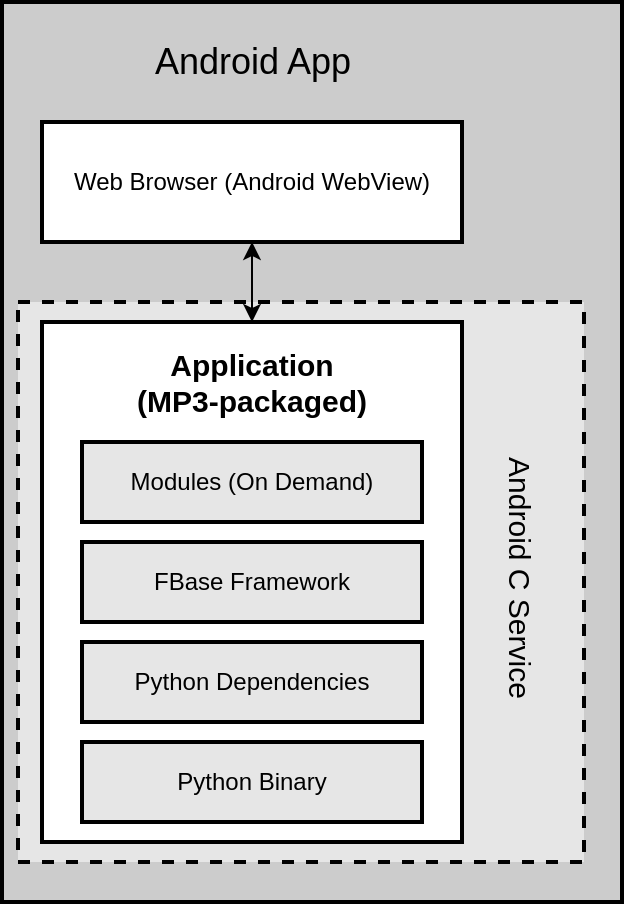 <mxfile version="12.4.2" type="device" pages="1"><diagram id="v4zcZ4-gPP4Bb-21sbI4" name="Page-1"><mxGraphModel dx="932" dy="615" grid="1" gridSize="10" guides="1" tooltips="1" connect="1" arrows="1" fold="1" page="1" pageScale="1" pageWidth="827" pageHeight="1169" math="0" shadow="0"><root><mxCell id="0"/><mxCell id="1" parent="0"/><mxCell id="DnyWUePRgkkQ3mXRHZ1B-1" value="" style="rounded=0;whiteSpace=wrap;html=1;fillColor=#CCCCCC;strokeWidth=2;" parent="1" vertex="1"><mxGeometry x="40" y="40" width="310" height="450" as="geometry"/></mxCell><mxCell id="DnyWUePRgkkQ3mXRHZ1B-12" value="" style="rounded=0;whiteSpace=wrap;html=1;strokeWidth=2;fillColor=#E6E6E6;dashed=1;" parent="1" vertex="1"><mxGeometry x="48" y="190" width="283" height="280" as="geometry"/></mxCell><mxCell id="DnyWUePRgkkQ3mXRHZ1B-2" value="&lt;font style=&quot;font-size: 18px&quot;&gt;Android App&lt;/font&gt;" style="text;html=1;strokeColor=none;fillColor=none;align=center;verticalAlign=middle;whiteSpace=wrap;rounded=0;" parent="1" vertex="1"><mxGeometry x="47.5" y="60" width="235" height="20" as="geometry"/></mxCell><mxCell id="DnyWUePRgkkQ3mXRHZ1B-3" value="Web Browser (Android WebView)" style="rounded=0;whiteSpace=wrap;html=1;strokeWidth=2;fillColor=#FFFFFF;" parent="1" vertex="1"><mxGeometry x="60" y="100" width="210" height="60" as="geometry"/></mxCell><mxCell id="DnyWUePRgkkQ3mXRHZ1B-4" value="" style="rounded=0;whiteSpace=wrap;html=1;strokeWidth=2;fillColor=#FFFFFF;" parent="1" vertex="1"><mxGeometry x="60" y="200" width="210" height="260" as="geometry"/></mxCell><mxCell id="DnyWUePRgkkQ3mXRHZ1B-5" value="&lt;font style=&quot;font-size: 15px&quot;&gt;&lt;b&gt;Application &lt;br&gt;(MP3-packaged)&lt;/b&gt;&lt;/font&gt;" style="text;html=1;strokeColor=none;fillColor=none;align=center;verticalAlign=middle;whiteSpace=wrap;rounded=0;" parent="1" vertex="1"><mxGeometry x="80" y="220" width="170" height="20" as="geometry"/></mxCell><mxCell id="DnyWUePRgkkQ3mXRHZ1B-7" value="Python Binary" style="rounded=0;whiteSpace=wrap;html=1;strokeWidth=2;fillColor=#E6E6E6;" parent="1" vertex="1"><mxGeometry x="80" y="410" width="170" height="40" as="geometry"/></mxCell><mxCell id="DnyWUePRgkkQ3mXRHZ1B-8" value="Python Dependencies" style="rounded=0;whiteSpace=wrap;html=1;strokeWidth=2;fillColor=#E6E6E6;" parent="1" vertex="1"><mxGeometry x="80" y="360" width="170" height="40" as="geometry"/></mxCell><mxCell id="DnyWUePRgkkQ3mXRHZ1B-9" value="FBase Framework" style="rounded=0;whiteSpace=wrap;html=1;strokeWidth=2;fillColor=#E6E6E6;" parent="1" vertex="1"><mxGeometry x="80" y="310" width="170" height="40" as="geometry"/></mxCell><mxCell id="DnyWUePRgkkQ3mXRHZ1B-10" value="Modules (On Demand)" style="rounded=0;whiteSpace=wrap;html=1;strokeWidth=2;fillColor=#E6E6E6;" parent="1" vertex="1"><mxGeometry x="80" y="260" width="170" height="40" as="geometry"/></mxCell><mxCell id="DnyWUePRgkkQ3mXRHZ1B-11" value="" style="endArrow=classic;startArrow=classic;html=1;entryX=0.5;entryY=1;entryDx=0;entryDy=0;exitX=0.5;exitY=0;exitDx=0;exitDy=0;" parent="1" source="DnyWUePRgkkQ3mXRHZ1B-4" target="DnyWUePRgkkQ3mXRHZ1B-3" edge="1"><mxGeometry width="50" height="50" relative="1" as="geometry"><mxPoint x="40" y="540" as="sourcePoint"/><mxPoint x="90" y="490" as="targetPoint"/></mxGeometry></mxCell><mxCell id="DnyWUePRgkkQ3mXRHZ1B-13" value="&lt;font style=&quot;font-size: 15px&quot;&gt;Android C Service&lt;/font&gt;" style="text;html=1;strokeColor=none;fillColor=none;align=center;verticalAlign=middle;whiteSpace=wrap;rounded=0;dashed=1;rotation=90;" parent="1" vertex="1"><mxGeometry x="172" y="309" width="255" height="38" as="geometry"/></mxCell></root></mxGraphModel></diagram></mxfile>